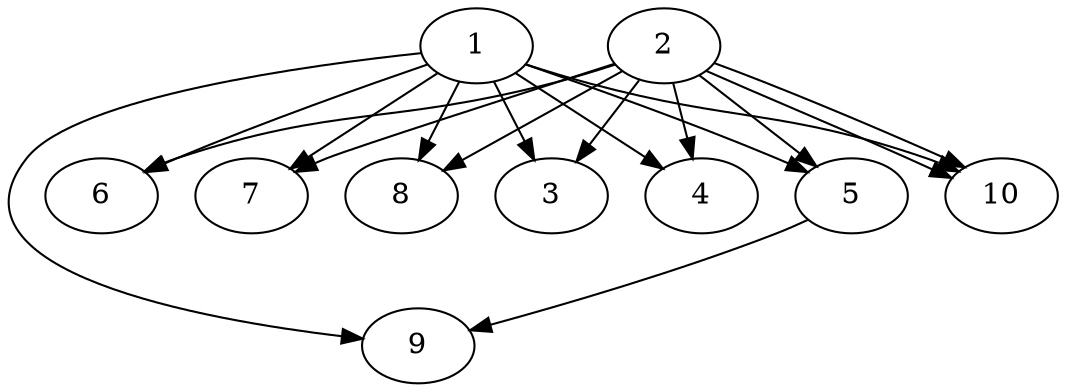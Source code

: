 // DAG automatically generated by daggen at Fri Aug  4 16:35:13 2017
// ./daggen --dot -n 10 --fat 0.8 --regular 0.2 --density 0.8 --jump 4 
digraph G {
  1 [size="27796", alpha="0.00"]
  1 -> 3 [size ="134"]
  1 -> 4 [size ="134"]
  1 -> 5 [size ="134"]
  1 -> 6 [size ="134"]
  1 -> 7 [size ="134"]
  1 -> 8 [size ="134"]
  1 -> 9 [size ="134"]
  1 -> 10 [size ="134"]
  2 [size="368293", alpha="0.04"]
  2 -> 3 [size ="411"]
  2 -> 4 [size ="411"]
  2 -> 5 [size ="411"]
  2 -> 6 [size ="411"]
  2 -> 7 [size ="411"]
  2 -> 8 [size ="411"]
  2 -> 10 [size ="411"]
  2 -> 10 [size ="411"]
  3 [size="134218", alpha="0.11"]
  4 [size="1166", alpha="0.17"]
  5 [size="12196", alpha="0.09"]
  5 -> 9 [size ="210"]
  6 [size="60856", alpha="0.02"]
  7 [size="725328", alpha="0.04"]
  8 [size="511976", alpha="0.04"]
  9 [size="28991", alpha="0.17"]
  10 [size="343387", alpha="0.03"]
}
